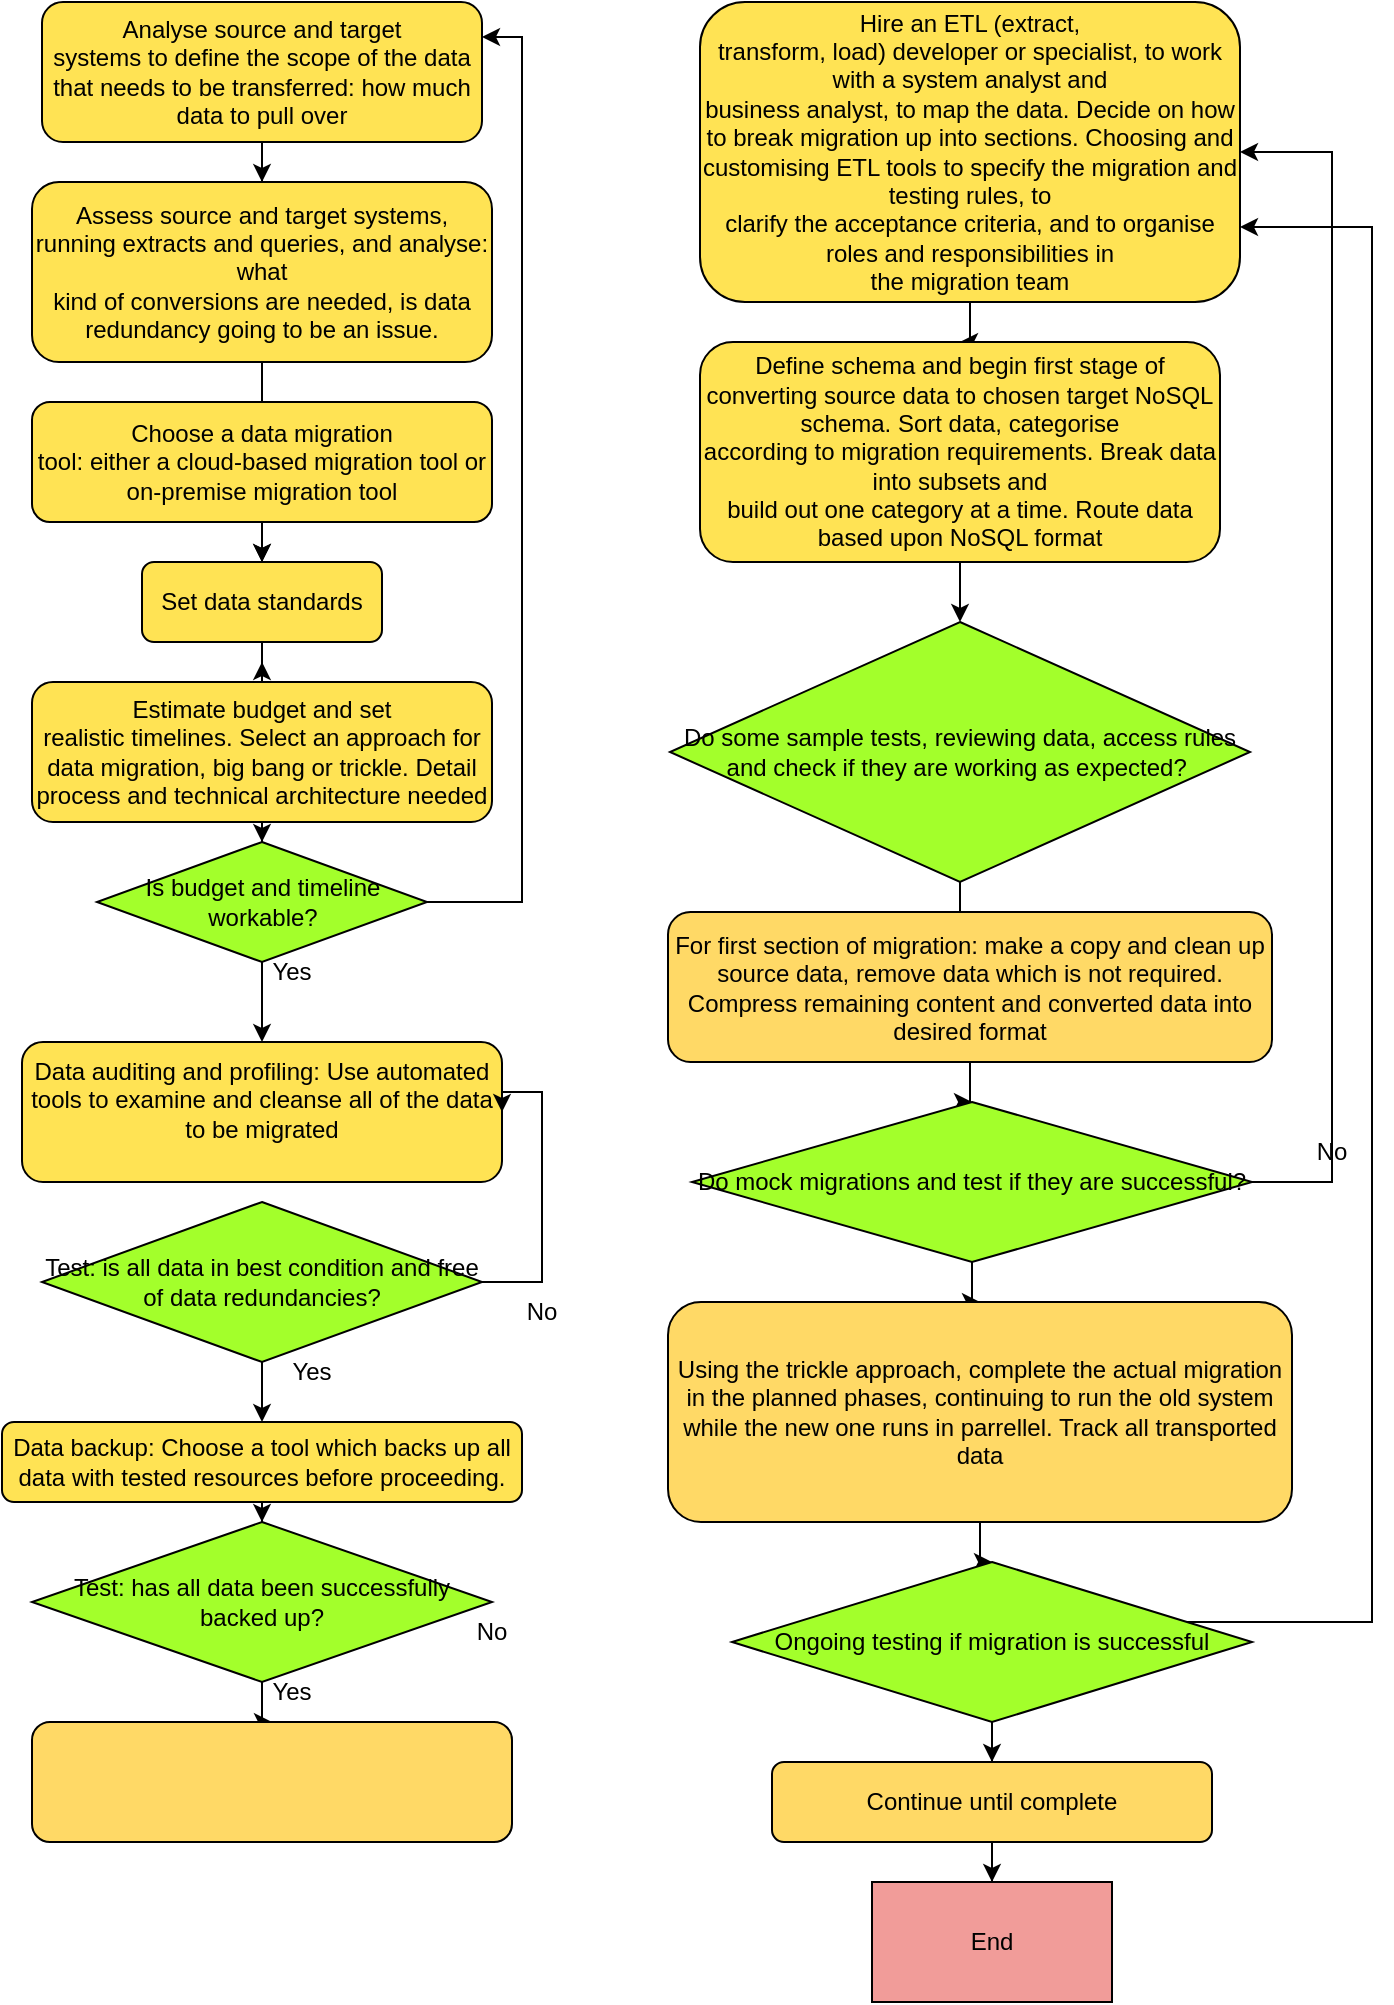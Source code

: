 <mxfile version="21.3.0" type="github">
  <diagram name="Page-1" id="SeIAk-G6w8I3j0dbDePv">
    <mxGraphModel dx="794" dy="405" grid="1" gridSize="10" guides="1" tooltips="1" connect="1" arrows="1" fold="1" page="1" pageScale="1" pageWidth="827" pageHeight="1169" math="0" shadow="0">
      <root>
        <mxCell id="0" />
        <mxCell id="1" parent="0" />
        <mxCell id="yh0INmWIltJAkanT2XqZ-18" style="edgeStyle=orthogonalEdgeStyle;rounded=0;orthogonalLoop=1;jettySize=auto;html=1;entryX=0.5;entryY=0;entryDx=0;entryDy=0;" edge="1" parent="1" source="yh0INmWIltJAkanT2XqZ-1" target="yh0INmWIltJAkanT2XqZ-2">
          <mxGeometry relative="1" as="geometry" />
        </mxCell>
        <mxCell id="yh0INmWIltJAkanT2XqZ-1" value="Analyse source and target&lt;br&gt;systems to define the scope of the data that needs to be transferred: how much data to pull over" style="rounded=1;whiteSpace=wrap;html=1;fillColor=#FFE354;" vertex="1" parent="1">
          <mxGeometry x="85" y="20" width="220" height="70" as="geometry" />
        </mxCell>
        <mxCell id="yh0INmWIltJAkanT2XqZ-19" value="" style="edgeStyle=orthogonalEdgeStyle;rounded=0;orthogonalLoop=1;jettySize=auto;html=1;" edge="1" parent="1" source="yh0INmWIltJAkanT2XqZ-2" target="yh0INmWIltJAkanT2XqZ-7">
          <mxGeometry relative="1" as="geometry" />
        </mxCell>
        <mxCell id="yh0INmWIltJAkanT2XqZ-2" value="Assess source and target systems,&lt;br&gt;running extracts and queries, and analyse: what&lt;br&gt;kind of conversions are needed, is data redundancy going to be an issue." style="rounded=1;whiteSpace=wrap;html=1;fillColor=#FFE354;" vertex="1" parent="1">
          <mxGeometry x="80" y="110" width="230" height="90" as="geometry" />
        </mxCell>
        <mxCell id="yh0INmWIltJAkanT2XqZ-20" value="" style="edgeStyle=orthogonalEdgeStyle;rounded=0;orthogonalLoop=1;jettySize=auto;html=1;" edge="1" parent="1" source="yh0INmWIltJAkanT2XqZ-3" target="yh0INmWIltJAkanT2XqZ-7">
          <mxGeometry relative="1" as="geometry" />
        </mxCell>
        <mxCell id="yh0INmWIltJAkanT2XqZ-3" value="Choose a data migration&lt;br/&gt;tool: either a cloud-based migration tool or on-premise migration tool" style="rounded=1;whiteSpace=wrap;html=1;fillColor=#FFE354;" vertex="1" parent="1">
          <mxGeometry x="80" y="220" width="230" height="60" as="geometry" />
        </mxCell>
        <mxCell id="yh0INmWIltJAkanT2XqZ-22" style="edgeStyle=orthogonalEdgeStyle;rounded=0;orthogonalLoop=1;jettySize=auto;html=1;entryX=0.5;entryY=0;entryDx=0;entryDy=0;" edge="1" parent="1" source="yh0INmWIltJAkanT2XqZ-4" target="yh0INmWIltJAkanT2XqZ-9">
          <mxGeometry relative="1" as="geometry" />
        </mxCell>
        <mxCell id="yh0INmWIltJAkanT2XqZ-4" value="Estimate budget and set&lt;br&gt;realistic timelines. Select an approach for data migration, big bang or trickle. Detail process and technical architecture needed" style="rounded=1;whiteSpace=wrap;html=1;fillColor=#FFE354;" vertex="1" parent="1">
          <mxGeometry x="80" y="360" width="230" height="70" as="geometry" />
        </mxCell>
        <mxCell id="yh0INmWIltJAkanT2XqZ-5" value="Data auditing and profiling: Use automated tools to examine and cleanse all of the data to be migrated&lt;p style=&quot;text-indent:-18.0pt;mso-list:l0 level1 lfo1&quot; class=&quot;MsoListParagraph&quot;&gt;&lt;span style=&quot;background:white&quot;&gt;&lt;/span&gt;&lt;/p&gt;" style="rounded=1;whiteSpace=wrap;html=1;fillColor=#FFE354;" vertex="1" parent="1">
          <mxGeometry x="75" y="540" width="240" height="70" as="geometry" />
        </mxCell>
        <mxCell id="yh0INmWIltJAkanT2XqZ-30" style="edgeStyle=orthogonalEdgeStyle;rounded=0;orthogonalLoop=1;jettySize=auto;html=1;entryX=0.5;entryY=0;entryDx=0;entryDy=0;" edge="1" parent="1" source="yh0INmWIltJAkanT2XqZ-6" target="yh0INmWIltJAkanT2XqZ-11">
          <mxGeometry relative="1" as="geometry" />
        </mxCell>
        <mxCell id="yh0INmWIltJAkanT2XqZ-6" value="Data backup: Choose a tool which backs up all data with&amp;nbsp;tested resources before proceeding." style="rounded=1;whiteSpace=wrap;html=1;fillColor=#FFE354;" vertex="1" parent="1">
          <mxGeometry x="65" y="730" width="260" height="40" as="geometry" />
        </mxCell>
        <mxCell id="yh0INmWIltJAkanT2XqZ-21" style="edgeStyle=orthogonalEdgeStyle;rounded=0;orthogonalLoop=1;jettySize=auto;html=1;" edge="1" parent="1" source="yh0INmWIltJAkanT2XqZ-7">
          <mxGeometry relative="1" as="geometry">
            <mxPoint x="195" y="350" as="targetPoint" />
          </mxGeometry>
        </mxCell>
        <mxCell id="yh0INmWIltJAkanT2XqZ-7" value="Set data standards" style="rounded=1;whiteSpace=wrap;html=1;fillColor=#FFE354;" vertex="1" parent="1">
          <mxGeometry x="135" y="300" width="120" height="40" as="geometry" />
        </mxCell>
        <mxCell id="yh0INmWIltJAkanT2XqZ-31" value="" style="edgeStyle=orthogonalEdgeStyle;rounded=0;orthogonalLoop=1;jettySize=auto;html=1;" edge="1" parent="1" source="yh0INmWIltJAkanT2XqZ-8" target="yh0INmWIltJAkanT2XqZ-16">
          <mxGeometry relative="1" as="geometry" />
        </mxCell>
        <mxCell id="yh0INmWIltJAkanT2XqZ-8" value="Hire an ETL (extract,&lt;br&gt;transform, load) developer or specialist, to work with a system analyst and&lt;br&gt;business analyst, to map the data. Decide on how to break migration up into sections. Choosing and customising ETL tools to specify the migration and testing rules, to&lt;br&gt;clarify the acceptance criteria, and to organise roles and responsibilities in&lt;br&gt;the migration team" style="rounded=1;whiteSpace=wrap;html=1;fillColor=#FFE354;" vertex="1" parent="1">
          <mxGeometry x="414" y="20" width="270" height="150" as="geometry" />
        </mxCell>
        <mxCell id="yh0INmWIltJAkanT2XqZ-23" style="edgeStyle=orthogonalEdgeStyle;rounded=0;orthogonalLoop=1;jettySize=auto;html=1;entryX=1;entryY=0.25;entryDx=0;entryDy=0;" edge="1" parent="1" source="yh0INmWIltJAkanT2XqZ-9" target="yh0INmWIltJAkanT2XqZ-1">
          <mxGeometry relative="1" as="geometry">
            <Array as="points">
              <mxPoint x="325" y="470" />
              <mxPoint x="325" y="38" />
            </Array>
          </mxGeometry>
        </mxCell>
        <mxCell id="yh0INmWIltJAkanT2XqZ-50" style="edgeStyle=orthogonalEdgeStyle;rounded=0;orthogonalLoop=1;jettySize=auto;html=1;entryX=0.5;entryY=0;entryDx=0;entryDy=0;" edge="1" parent="1" source="yh0INmWIltJAkanT2XqZ-9" target="yh0INmWIltJAkanT2XqZ-5">
          <mxGeometry relative="1" as="geometry" />
        </mxCell>
        <mxCell id="yh0INmWIltJAkanT2XqZ-9" value="Is budget and timeline workable?" style="rhombus;whiteSpace=wrap;html=1;fillColor=#A3FF2B;" vertex="1" parent="1">
          <mxGeometry x="112.5" y="440" width="165" height="60" as="geometry" />
        </mxCell>
        <mxCell id="yh0INmWIltJAkanT2XqZ-10" value="Yes" style="text;html=1;strokeColor=none;fillColor=none;align=center;verticalAlign=middle;whiteSpace=wrap;rounded=0;" vertex="1" parent="1">
          <mxGeometry x="180" y="490" width="60" height="30" as="geometry" />
        </mxCell>
        <mxCell id="yh0INmWIltJAkanT2XqZ-27" value="" style="edgeStyle=orthogonalEdgeStyle;rounded=0;orthogonalLoop=1;jettySize=auto;html=1;" edge="1" parent="1" source="yh0INmWIltJAkanT2XqZ-11" target="yh0INmWIltJAkanT2XqZ-26">
          <mxGeometry relative="1" as="geometry" />
        </mxCell>
        <mxCell id="yh0INmWIltJAkanT2XqZ-11" value="Test: has all data been successfully backed up?" style="rhombus;whiteSpace=wrap;html=1;fillColor=#A3FF2B;" vertex="1" parent="1">
          <mxGeometry x="80" y="780" width="230" height="80" as="geometry" />
        </mxCell>
        <mxCell id="yh0INmWIltJAkanT2XqZ-25" style="edgeStyle=orthogonalEdgeStyle;rounded=0;orthogonalLoop=1;jettySize=auto;html=1;entryX=1;entryY=0.5;entryDx=0;entryDy=0;" edge="1" parent="1" source="yh0INmWIltJAkanT2XqZ-12" target="yh0INmWIltJAkanT2XqZ-5">
          <mxGeometry relative="1" as="geometry">
            <Array as="points">
              <mxPoint x="335" y="660" />
              <mxPoint x="335" y="565" />
            </Array>
          </mxGeometry>
        </mxCell>
        <mxCell id="yh0INmWIltJAkanT2XqZ-29" style="edgeStyle=orthogonalEdgeStyle;rounded=0;orthogonalLoop=1;jettySize=auto;html=1;" edge="1" parent="1" source="yh0INmWIltJAkanT2XqZ-12" target="yh0INmWIltJAkanT2XqZ-6">
          <mxGeometry relative="1" as="geometry" />
        </mxCell>
        <mxCell id="yh0INmWIltJAkanT2XqZ-12" value="Test: is all data in best condition and free of data redundancies?" style="rhombus;whiteSpace=wrap;html=1;fillColor=#A3FF2B;" vertex="1" parent="1">
          <mxGeometry x="85" y="620" width="220" height="80" as="geometry" />
        </mxCell>
        <mxCell id="yh0INmWIltJAkanT2XqZ-13" value="Yes" style="text;html=1;strokeColor=none;fillColor=none;align=center;verticalAlign=middle;whiteSpace=wrap;rounded=0;" vertex="1" parent="1">
          <mxGeometry x="190" y="690" width="60" height="30" as="geometry" />
        </mxCell>
        <mxCell id="yh0INmWIltJAkanT2XqZ-14" value="No" style="text;html=1;strokeColor=none;fillColor=none;align=center;verticalAlign=middle;whiteSpace=wrap;rounded=0;" vertex="1" parent="1">
          <mxGeometry x="305" y="660" width="60" height="30" as="geometry" />
        </mxCell>
        <mxCell id="yh0INmWIltJAkanT2XqZ-15" value="No" style="text;html=1;strokeColor=none;fillColor=none;align=center;verticalAlign=middle;whiteSpace=wrap;rounded=0;" vertex="1" parent="1">
          <mxGeometry x="280" y="820" width="60" height="30" as="geometry" />
        </mxCell>
        <mxCell id="yh0INmWIltJAkanT2XqZ-32" value="" style="edgeStyle=orthogonalEdgeStyle;rounded=0;orthogonalLoop=1;jettySize=auto;html=1;" edge="1" parent="1" source="yh0INmWIltJAkanT2XqZ-16" target="yh0INmWIltJAkanT2XqZ-17">
          <mxGeometry relative="1" as="geometry" />
        </mxCell>
        <mxCell id="yh0INmWIltJAkanT2XqZ-16" value="Define schema and begin first stage of converting source data to chosen target NoSQL schema. Sort data, categorise&lt;br style=&quot;border-color: var(--border-color);&quot;&gt;according to migration requirements. Break data into subsets and&lt;br style=&quot;border-color: var(--border-color);&quot;&gt;build out one category at a time.&amp;nbsp;Route data based upon NoSQL format" style="rounded=1;whiteSpace=wrap;html=1;fillColor=#FFE354;" vertex="1" parent="1">
          <mxGeometry x="414" y="190" width="260" height="110" as="geometry" />
        </mxCell>
        <mxCell id="yh0INmWIltJAkanT2XqZ-46" style="edgeStyle=orthogonalEdgeStyle;rounded=0;orthogonalLoop=1;jettySize=auto;html=1;entryX=0.5;entryY=0;entryDx=0;entryDy=0;" edge="1" parent="1" source="yh0INmWIltJAkanT2XqZ-17" target="yh0INmWIltJAkanT2XqZ-34">
          <mxGeometry relative="1" as="geometry" />
        </mxCell>
        <mxCell id="yh0INmWIltJAkanT2XqZ-17" value="Do some sample tests, reviewing data, access rules and check if they are working as expected?&amp;nbsp;" style="rhombus;whiteSpace=wrap;html=1;fillColor=#A3FF2B;" vertex="1" parent="1">
          <mxGeometry x="399" y="330" width="290" height="130" as="geometry" />
        </mxCell>
        <mxCell id="yh0INmWIltJAkanT2XqZ-26" value="" style="rounded=1;whiteSpace=wrap;html=1;fillColor=#FFD966;" vertex="1" parent="1">
          <mxGeometry x="80" y="880" width="240" height="60" as="geometry" />
        </mxCell>
        <mxCell id="yh0INmWIltJAkanT2XqZ-28" value="Yes" style="text;html=1;strokeColor=none;fillColor=none;align=center;verticalAlign=middle;whiteSpace=wrap;rounded=0;" vertex="1" parent="1">
          <mxGeometry x="180" y="850" width="60" height="30" as="geometry" />
        </mxCell>
        <mxCell id="yh0INmWIltJAkanT2XqZ-47" value="" style="edgeStyle=orthogonalEdgeStyle;rounded=0;orthogonalLoop=1;jettySize=auto;html=1;" edge="1" parent="1" source="yh0INmWIltJAkanT2XqZ-34" target="yh0INmWIltJAkanT2XqZ-36">
          <mxGeometry relative="1" as="geometry" />
        </mxCell>
        <mxCell id="yh0INmWIltJAkanT2XqZ-34" value="&lt;p style=&quot;text-indent:-18.0pt;mso-list:l0 level1 lfo1&quot; class=&quot;MsoListParagraph&quot;&gt;&lt;/p&gt;For first section of migration: make a copy and clean up source data, remove data which is not required. Compress remaining content and converted data into desired format&lt;p style=&quot;text-indent:-18.0pt;mso-list:l0 level1 lfo1&quot; class=&quot;MsoListParagraph&quot;&gt;&lt;/p&gt;&lt;p style=&quot;text-indent:-18.0pt;mso-list:l0 level1 lfo1&quot; class=&quot;MsoListParagraph&quot;&gt;&lt;span style=&quot;background:white&quot;&gt;&lt;/span&gt;&lt;/p&gt;" style="rounded=1;whiteSpace=wrap;html=1;fillColor=#FFD966;" vertex="1" parent="1">
          <mxGeometry x="398" y="475" width="302" height="75" as="geometry" />
        </mxCell>
        <mxCell id="yh0INmWIltJAkanT2XqZ-37" style="edgeStyle=orthogonalEdgeStyle;rounded=0;orthogonalLoop=1;jettySize=auto;html=1;entryX=1;entryY=0.5;entryDx=0;entryDy=0;" edge="1" parent="1" source="yh0INmWIltJAkanT2XqZ-36" target="yh0INmWIltJAkanT2XqZ-8">
          <mxGeometry relative="1" as="geometry">
            <Array as="points">
              <mxPoint x="730" y="610" />
              <mxPoint x="730" y="95" />
            </Array>
          </mxGeometry>
        </mxCell>
        <mxCell id="yh0INmWIltJAkanT2XqZ-48" value="" style="edgeStyle=orthogonalEdgeStyle;rounded=0;orthogonalLoop=1;jettySize=auto;html=1;" edge="1" parent="1" source="yh0INmWIltJAkanT2XqZ-36" target="yh0INmWIltJAkanT2XqZ-39">
          <mxGeometry relative="1" as="geometry" />
        </mxCell>
        <mxCell id="yh0INmWIltJAkanT2XqZ-36" value="Do mock migrations and test if they are successful?" style="rhombus;whiteSpace=wrap;html=1;fillColor=#A3FF2B;" vertex="1" parent="1">
          <mxGeometry x="410" y="570" width="280" height="80" as="geometry" />
        </mxCell>
        <mxCell id="yh0INmWIltJAkanT2XqZ-38" value="No" style="text;html=1;strokeColor=none;fillColor=none;align=center;verticalAlign=middle;whiteSpace=wrap;rounded=0;" vertex="1" parent="1">
          <mxGeometry x="700" y="580" width="60" height="30" as="geometry" />
        </mxCell>
        <mxCell id="yh0INmWIltJAkanT2XqZ-49" value="" style="edgeStyle=orthogonalEdgeStyle;rounded=0;orthogonalLoop=1;jettySize=auto;html=1;" edge="1" parent="1" source="yh0INmWIltJAkanT2XqZ-39" target="yh0INmWIltJAkanT2XqZ-40">
          <mxGeometry relative="1" as="geometry" />
        </mxCell>
        <mxCell id="yh0INmWIltJAkanT2XqZ-39" value="Using the trickle approach, complete the actual migration in the planned phases, continuing to run the old system while the new one runs in parrellel. Track all transported data" style="rounded=1;whiteSpace=wrap;html=1;fillColor=#FFD966;" vertex="1" parent="1">
          <mxGeometry x="398" y="670" width="312" height="110" as="geometry" />
        </mxCell>
        <mxCell id="yh0INmWIltJAkanT2XqZ-42" style="edgeStyle=orthogonalEdgeStyle;rounded=0;orthogonalLoop=1;jettySize=auto;html=1;entryX=1;entryY=0.75;entryDx=0;entryDy=0;" edge="1" parent="1" source="yh0INmWIltJAkanT2XqZ-40" target="yh0INmWIltJAkanT2XqZ-8">
          <mxGeometry relative="1" as="geometry">
            <mxPoint x="720" y="460" as="targetPoint" />
            <Array as="points">
              <mxPoint x="750" y="830" />
              <mxPoint x="750" y="133" />
            </Array>
          </mxGeometry>
        </mxCell>
        <mxCell id="yh0INmWIltJAkanT2XqZ-43" value="" style="edgeStyle=orthogonalEdgeStyle;rounded=0;orthogonalLoop=1;jettySize=auto;html=1;" edge="1" parent="1" source="yh0INmWIltJAkanT2XqZ-40" target="yh0INmWIltJAkanT2XqZ-41">
          <mxGeometry relative="1" as="geometry" />
        </mxCell>
        <mxCell id="yh0INmWIltJAkanT2XqZ-40" value="Ongoing testing if migration is successful" style="rhombus;whiteSpace=wrap;html=1;fillColor=#A3FF2B;" vertex="1" parent="1">
          <mxGeometry x="430" y="800" width="260" height="80" as="geometry" />
        </mxCell>
        <mxCell id="yh0INmWIltJAkanT2XqZ-45" style="edgeStyle=orthogonalEdgeStyle;rounded=0;orthogonalLoop=1;jettySize=auto;html=1;entryX=0.5;entryY=0;entryDx=0;entryDy=0;" edge="1" parent="1" source="yh0INmWIltJAkanT2XqZ-41" target="yh0INmWIltJAkanT2XqZ-44">
          <mxGeometry relative="1" as="geometry" />
        </mxCell>
        <mxCell id="yh0INmWIltJAkanT2XqZ-41" value="Continue until complete" style="rounded=1;whiteSpace=wrap;html=1;fillColor=#FFD966;" vertex="1" parent="1">
          <mxGeometry x="450" y="900" width="220" height="40" as="geometry" />
        </mxCell>
        <mxCell id="yh0INmWIltJAkanT2XqZ-44" value="End" style="rounded=0;whiteSpace=wrap;html=1;fillColor=#F19C99;" vertex="1" parent="1">
          <mxGeometry x="500" y="960" width="120" height="60" as="geometry" />
        </mxCell>
      </root>
    </mxGraphModel>
  </diagram>
</mxfile>
